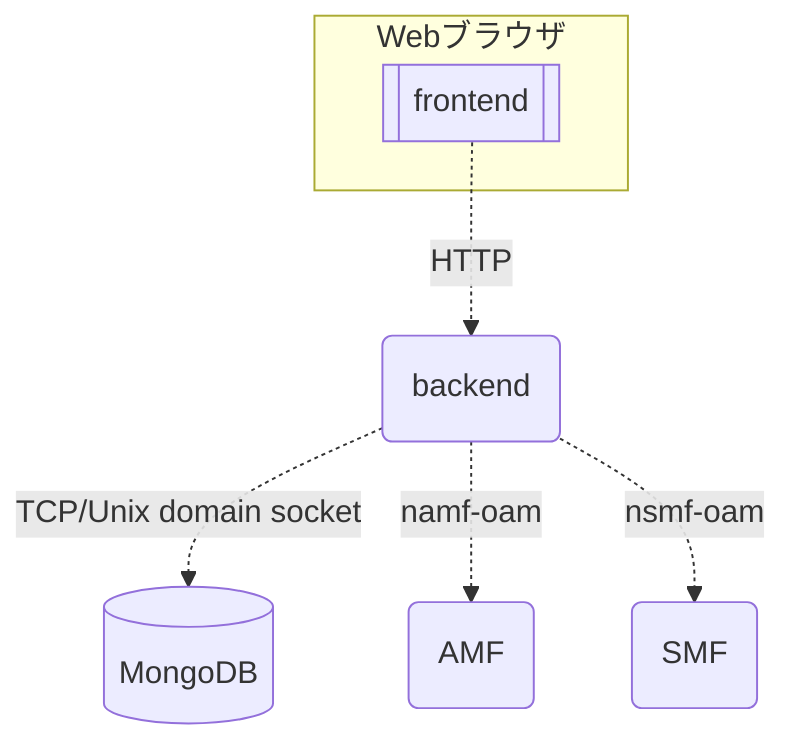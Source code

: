 graph TB
  subgraph Webブラウザ
    frontend[[frontend]]
  end

  backend(backend)
  AMF(AMF)
  SMF(SMF)
  MongoDB[(MongoDB)]

  frontend -. HTTP .-> backend
  backend -. TCP/Unix domain socket .-> MongoDB
  backend -. namf-oam .-> AMF
  backend -. nsmf-oam .-> SMF